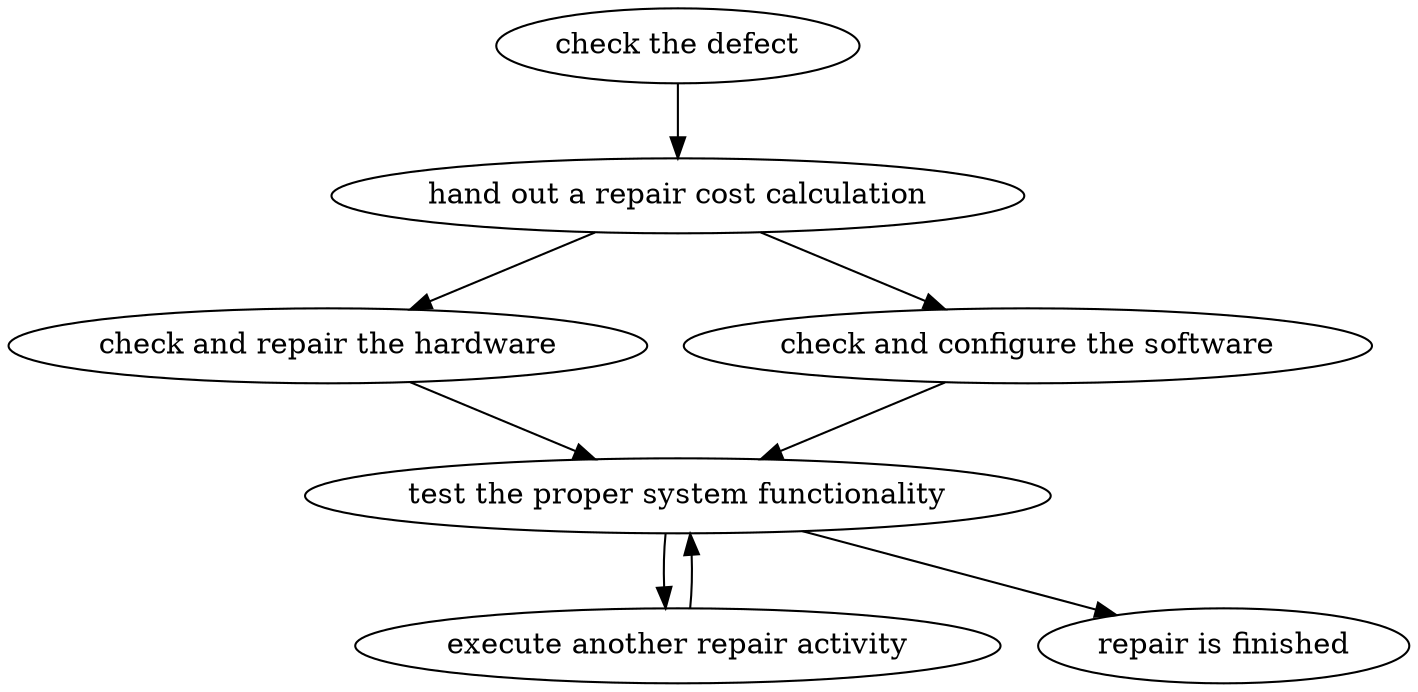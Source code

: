 strict digraph "doc-1.2" {
	graph [name="doc-1.2"];
	"check the defect"	[attrs="{'type': 'Activity', 'label': 'check the defect'}"];
	"hand out a repair cost calculation"	[attrs="{'type': 'Activity', 'label': 'hand out a repair cost calculation'}"];
	"check the defect" -> "hand out a repair cost calculation"	[attrs="{'type': 'flow', 'label': 'flow'}"];
	"check and repair the hardware"	[attrs="{'type': 'Activity', 'label': 'check and repair the hardware'}"];
	"hand out a repair cost calculation" -> "check and repair the hardware"	[attrs="{'type': 'flow', 'label': 'flow'}"];
	"check and configure the software"	[attrs="{'type': 'Activity', 'label': 'check and configure the software'}"];
	"hand out a repair cost calculation" -> "check and configure the software"	[attrs="{'type': 'flow', 'label': 'flow'}"];
	"test the proper system functionality"	[attrs="{'type': 'Activity', 'label': 'test the proper system functionality'}"];
	"check and repair the hardware" -> "test the proper system functionality"	[attrs="{'type': 'flow', 'label': 'flow'}"];
	"check and configure the software" -> "test the proper system functionality"	[attrs="{'type': 'flow', 'label': 'flow'}"];
	"execute another repair activity"	[attrs="{'type': 'Activity', 'label': 'execute another repair activity'}"];
	"test the proper system functionality" -> "execute another repair activity"	[attrs="{'type': 'flow', 'label': 'flow'}"];
	"repair is finished"	[attrs="{'type': 'Activity', 'label': 'repair is finished'}"];
	"test the proper system functionality" -> "repair is finished"	[attrs="{'type': 'flow', 'label': 'flow'}"];
	"execute another repair activity" -> "test the proper system functionality"	[attrs="{'type': 'flow', 'label': 'flow'}"];
}
